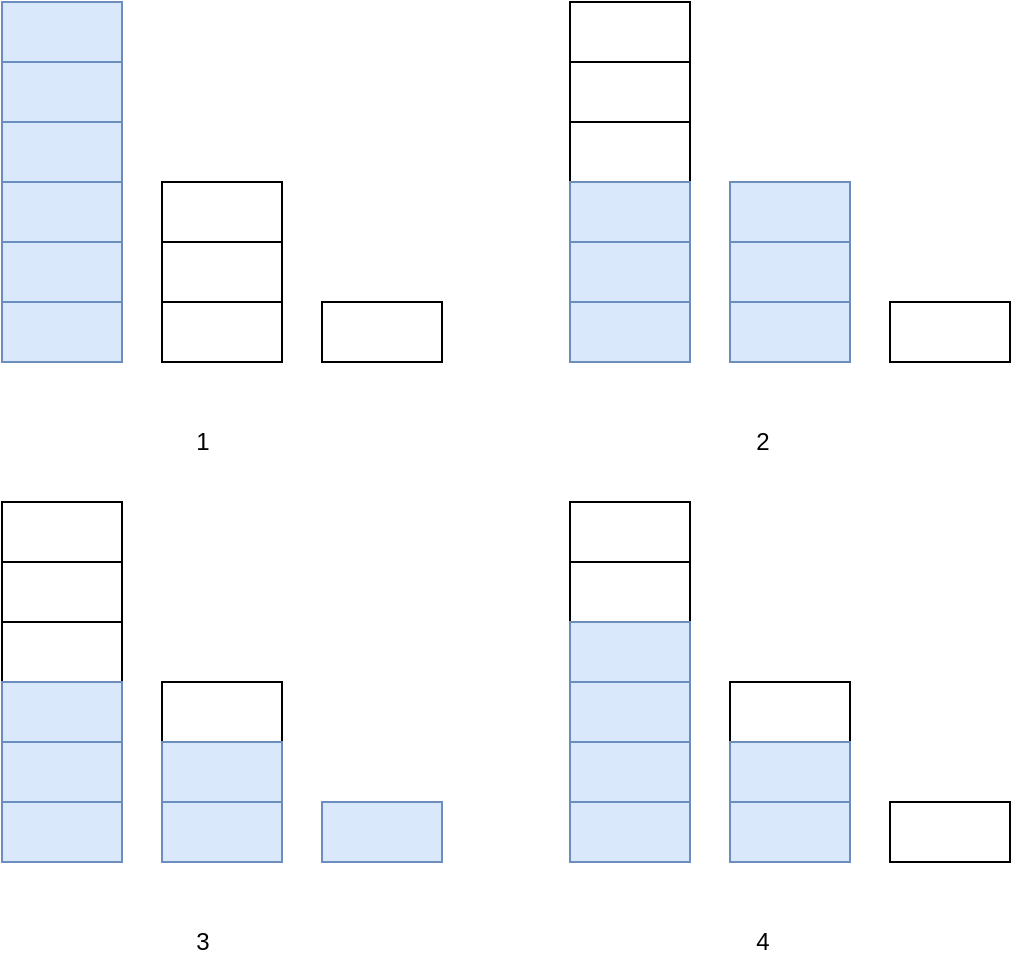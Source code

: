 <mxfile version="14.9.8" type="github">
  <diagram id="sNme5TQyMgpZFTvAjrK3" name="Page-1">
    <mxGraphModel dx="946" dy="536" grid="1" gridSize="10" guides="1" tooltips="1" connect="1" arrows="1" fold="1" page="1" pageScale="1" pageWidth="827" pageHeight="1169" math="0" shadow="0">
      <root>
        <mxCell id="0" />
        <mxCell id="1" parent="0" />
        <mxCell id="rzeQ35qI5MKNlvvGTMBU-27" value="" style="rounded=0;whiteSpace=wrap;html=1;fillColor=#dae8fc;strokeColor=#6c8ebf;" vertex="1" parent="1">
          <mxGeometry x="130" y="150" width="60" height="30" as="geometry" />
        </mxCell>
        <mxCell id="rzeQ35qI5MKNlvvGTMBU-30" value="" style="rounded=0;whiteSpace=wrap;html=1;fillColor=#dae8fc;strokeColor=#6c8ebf;" vertex="1" parent="1">
          <mxGeometry x="130" y="180" width="60" height="30" as="geometry" />
        </mxCell>
        <mxCell id="rzeQ35qI5MKNlvvGTMBU-31" value="" style="rounded=0;whiteSpace=wrap;html=1;fillColor=#dae8fc;strokeColor=#6c8ebf;" vertex="1" parent="1">
          <mxGeometry x="130" y="210" width="60" height="30" as="geometry" />
        </mxCell>
        <mxCell id="rzeQ35qI5MKNlvvGTMBU-32" value="" style="rounded=0;whiteSpace=wrap;html=1;fillColor=#dae8fc;strokeColor=#6c8ebf;" vertex="1" parent="1">
          <mxGeometry x="130" y="240" width="60" height="30" as="geometry" />
        </mxCell>
        <mxCell id="rzeQ35qI5MKNlvvGTMBU-33" value="" style="rounded=0;whiteSpace=wrap;html=1;fillColor=#dae8fc;strokeColor=#6c8ebf;" vertex="1" parent="1">
          <mxGeometry x="130" y="270" width="60" height="30" as="geometry" />
        </mxCell>
        <mxCell id="rzeQ35qI5MKNlvvGTMBU-34" value="" style="rounded=0;whiteSpace=wrap;html=1;fillColor=#dae8fc;strokeColor=#6c8ebf;" vertex="1" parent="1">
          <mxGeometry x="130" y="300" width="60" height="30" as="geometry" />
        </mxCell>
        <mxCell id="rzeQ35qI5MKNlvvGTMBU-35" value="" style="rounded=0;whiteSpace=wrap;html=1;" vertex="1" parent="1">
          <mxGeometry x="210" y="240" width="60" height="30" as="geometry" />
        </mxCell>
        <mxCell id="rzeQ35qI5MKNlvvGTMBU-36" value="" style="rounded=0;whiteSpace=wrap;html=1;" vertex="1" parent="1">
          <mxGeometry x="210" y="270" width="60" height="30" as="geometry" />
        </mxCell>
        <mxCell id="rzeQ35qI5MKNlvvGTMBU-37" value="" style="rounded=0;whiteSpace=wrap;html=1;" vertex="1" parent="1">
          <mxGeometry x="210" y="300" width="60" height="30" as="geometry" />
        </mxCell>
        <mxCell id="rzeQ35qI5MKNlvvGTMBU-38" value="" style="rounded=0;whiteSpace=wrap;html=1;" vertex="1" parent="1">
          <mxGeometry x="290" y="300" width="60" height="30" as="geometry" />
        </mxCell>
        <mxCell id="rzeQ35qI5MKNlvvGTMBU-39" value="" style="rounded=0;whiteSpace=wrap;html=1;" vertex="1" parent="1">
          <mxGeometry x="414" y="150" width="60" height="30" as="geometry" />
        </mxCell>
        <mxCell id="rzeQ35qI5MKNlvvGTMBU-40" value="" style="rounded=0;whiteSpace=wrap;html=1;" vertex="1" parent="1">
          <mxGeometry x="414" y="180" width="60" height="30" as="geometry" />
        </mxCell>
        <mxCell id="rzeQ35qI5MKNlvvGTMBU-41" value="" style="rounded=0;whiteSpace=wrap;html=1;" vertex="1" parent="1">
          <mxGeometry x="414" y="210" width="60" height="30" as="geometry" />
        </mxCell>
        <mxCell id="rzeQ35qI5MKNlvvGTMBU-42" value="" style="rounded=0;whiteSpace=wrap;html=1;fillColor=#dae8fc;strokeColor=#6c8ebf;" vertex="1" parent="1">
          <mxGeometry x="414" y="240" width="60" height="30" as="geometry" />
        </mxCell>
        <mxCell id="rzeQ35qI5MKNlvvGTMBU-43" value="" style="rounded=0;whiteSpace=wrap;html=1;fillColor=#dae8fc;strokeColor=#6c8ebf;" vertex="1" parent="1">
          <mxGeometry x="414" y="270" width="60" height="30" as="geometry" />
        </mxCell>
        <mxCell id="rzeQ35qI5MKNlvvGTMBU-44" value="" style="rounded=0;whiteSpace=wrap;html=1;fillColor=#dae8fc;strokeColor=#6c8ebf;" vertex="1" parent="1">
          <mxGeometry x="414" y="300" width="60" height="30" as="geometry" />
        </mxCell>
        <mxCell id="rzeQ35qI5MKNlvvGTMBU-45" value="" style="rounded=0;whiteSpace=wrap;html=1;fillColor=#dae8fc;strokeColor=#6c8ebf;" vertex="1" parent="1">
          <mxGeometry x="494" y="240" width="60" height="30" as="geometry" />
        </mxCell>
        <mxCell id="rzeQ35qI5MKNlvvGTMBU-46" value="" style="rounded=0;whiteSpace=wrap;html=1;fillColor=#dae8fc;strokeColor=#6c8ebf;" vertex="1" parent="1">
          <mxGeometry x="494" y="270" width="60" height="30" as="geometry" />
        </mxCell>
        <mxCell id="rzeQ35qI5MKNlvvGTMBU-47" value="" style="rounded=0;whiteSpace=wrap;html=1;fillColor=#dae8fc;strokeColor=#6c8ebf;" vertex="1" parent="1">
          <mxGeometry x="494" y="300" width="60" height="30" as="geometry" />
        </mxCell>
        <mxCell id="rzeQ35qI5MKNlvvGTMBU-48" value="" style="rounded=0;whiteSpace=wrap;html=1;" vertex="1" parent="1">
          <mxGeometry x="574" y="300" width="60" height="30" as="geometry" />
        </mxCell>
        <mxCell id="rzeQ35qI5MKNlvvGTMBU-49" value="1" style="text;html=1;align=center;verticalAlign=middle;resizable=0;points=[];autosize=1;strokeColor=none;" vertex="1" parent="1">
          <mxGeometry x="220" y="360" width="20" height="20" as="geometry" />
        </mxCell>
        <mxCell id="rzeQ35qI5MKNlvvGTMBU-50" value="2" style="text;html=1;align=center;verticalAlign=middle;resizable=0;points=[];autosize=1;strokeColor=none;" vertex="1" parent="1">
          <mxGeometry x="500" y="360" width="20" height="20" as="geometry" />
        </mxCell>
        <mxCell id="rzeQ35qI5MKNlvvGTMBU-51" value="" style="rounded=0;whiteSpace=wrap;html=1;" vertex="1" parent="1">
          <mxGeometry x="130" y="400" width="60" height="30" as="geometry" />
        </mxCell>
        <mxCell id="rzeQ35qI5MKNlvvGTMBU-52" value="" style="rounded=0;whiteSpace=wrap;html=1;" vertex="1" parent="1">
          <mxGeometry x="130" y="430" width="60" height="30" as="geometry" />
        </mxCell>
        <mxCell id="rzeQ35qI5MKNlvvGTMBU-53" value="" style="rounded=0;whiteSpace=wrap;html=1;" vertex="1" parent="1">
          <mxGeometry x="130" y="460" width="60" height="30" as="geometry" />
        </mxCell>
        <mxCell id="rzeQ35qI5MKNlvvGTMBU-54" value="" style="rounded=0;whiteSpace=wrap;html=1;fillColor=#dae8fc;strokeColor=#6c8ebf;" vertex="1" parent="1">
          <mxGeometry x="130" y="490" width="60" height="30" as="geometry" />
        </mxCell>
        <mxCell id="rzeQ35qI5MKNlvvGTMBU-55" value="" style="rounded=0;whiteSpace=wrap;html=1;fillColor=#dae8fc;strokeColor=#6c8ebf;" vertex="1" parent="1">
          <mxGeometry x="130" y="520" width="60" height="30" as="geometry" />
        </mxCell>
        <mxCell id="rzeQ35qI5MKNlvvGTMBU-56" value="" style="rounded=0;whiteSpace=wrap;html=1;fillColor=#dae8fc;strokeColor=#6c8ebf;" vertex="1" parent="1">
          <mxGeometry x="130" y="550" width="60" height="30" as="geometry" />
        </mxCell>
        <mxCell id="rzeQ35qI5MKNlvvGTMBU-57" value="" style="rounded=0;whiteSpace=wrap;html=1;" vertex="1" parent="1">
          <mxGeometry x="210" y="490" width="60" height="30" as="geometry" />
        </mxCell>
        <mxCell id="rzeQ35qI5MKNlvvGTMBU-58" value="" style="rounded=0;whiteSpace=wrap;html=1;fillColor=#dae8fc;strokeColor=#6c8ebf;" vertex="1" parent="1">
          <mxGeometry x="210" y="520" width="60" height="30" as="geometry" />
        </mxCell>
        <mxCell id="rzeQ35qI5MKNlvvGTMBU-59" value="" style="rounded=0;whiteSpace=wrap;html=1;fillColor=#dae8fc;strokeColor=#6c8ebf;" vertex="1" parent="1">
          <mxGeometry x="210" y="550" width="60" height="30" as="geometry" />
        </mxCell>
        <mxCell id="rzeQ35qI5MKNlvvGTMBU-60" value="" style="rounded=0;whiteSpace=wrap;html=1;fillColor=#dae8fc;strokeColor=#6c8ebf;" vertex="1" parent="1">
          <mxGeometry x="290" y="550" width="60" height="30" as="geometry" />
        </mxCell>
        <mxCell id="rzeQ35qI5MKNlvvGTMBU-61" value="" style="rounded=0;whiteSpace=wrap;html=1;" vertex="1" parent="1">
          <mxGeometry x="414" y="400" width="60" height="30" as="geometry" />
        </mxCell>
        <mxCell id="rzeQ35qI5MKNlvvGTMBU-62" value="" style="rounded=0;whiteSpace=wrap;html=1;" vertex="1" parent="1">
          <mxGeometry x="414" y="430" width="60" height="30" as="geometry" />
        </mxCell>
        <mxCell id="rzeQ35qI5MKNlvvGTMBU-63" value="" style="rounded=0;whiteSpace=wrap;html=1;fillColor=#dae8fc;strokeColor=#6c8ebf;" vertex="1" parent="1">
          <mxGeometry x="414" y="460" width="60" height="30" as="geometry" />
        </mxCell>
        <mxCell id="rzeQ35qI5MKNlvvGTMBU-64" value="" style="rounded=0;whiteSpace=wrap;html=1;fillColor=#dae8fc;strokeColor=#6c8ebf;" vertex="1" parent="1">
          <mxGeometry x="414" y="490" width="60" height="30" as="geometry" />
        </mxCell>
        <mxCell id="rzeQ35qI5MKNlvvGTMBU-65" value="" style="rounded=0;whiteSpace=wrap;html=1;fillColor=#dae8fc;strokeColor=#6c8ebf;" vertex="1" parent="1">
          <mxGeometry x="414" y="520" width="60" height="30" as="geometry" />
        </mxCell>
        <mxCell id="rzeQ35qI5MKNlvvGTMBU-66" value="" style="rounded=0;whiteSpace=wrap;html=1;fillColor=#dae8fc;strokeColor=#6c8ebf;" vertex="1" parent="1">
          <mxGeometry x="414" y="550" width="60" height="30" as="geometry" />
        </mxCell>
        <mxCell id="rzeQ35qI5MKNlvvGTMBU-67" value="" style="rounded=0;whiteSpace=wrap;html=1;" vertex="1" parent="1">
          <mxGeometry x="494" y="490" width="60" height="30" as="geometry" />
        </mxCell>
        <mxCell id="rzeQ35qI5MKNlvvGTMBU-68" value="" style="rounded=0;whiteSpace=wrap;html=1;fillColor=#dae8fc;strokeColor=#6c8ebf;" vertex="1" parent="1">
          <mxGeometry x="494" y="520" width="60" height="30" as="geometry" />
        </mxCell>
        <mxCell id="rzeQ35qI5MKNlvvGTMBU-69" value="" style="rounded=0;whiteSpace=wrap;html=1;fillColor=#dae8fc;strokeColor=#6c8ebf;" vertex="1" parent="1">
          <mxGeometry x="494" y="550" width="60" height="30" as="geometry" />
        </mxCell>
        <mxCell id="rzeQ35qI5MKNlvvGTMBU-70" value="" style="rounded=0;whiteSpace=wrap;html=1;" vertex="1" parent="1">
          <mxGeometry x="574" y="550" width="60" height="30" as="geometry" />
        </mxCell>
        <mxCell id="rzeQ35qI5MKNlvvGTMBU-71" value="3" style="text;html=1;align=center;verticalAlign=middle;resizable=0;points=[];autosize=1;strokeColor=none;" vertex="1" parent="1">
          <mxGeometry x="220" y="610" width="20" height="20" as="geometry" />
        </mxCell>
        <mxCell id="rzeQ35qI5MKNlvvGTMBU-72" value="4" style="text;html=1;align=center;verticalAlign=middle;resizable=0;points=[];autosize=1;strokeColor=none;" vertex="1" parent="1">
          <mxGeometry x="500" y="610" width="20" height="20" as="geometry" />
        </mxCell>
      </root>
    </mxGraphModel>
  </diagram>
</mxfile>

